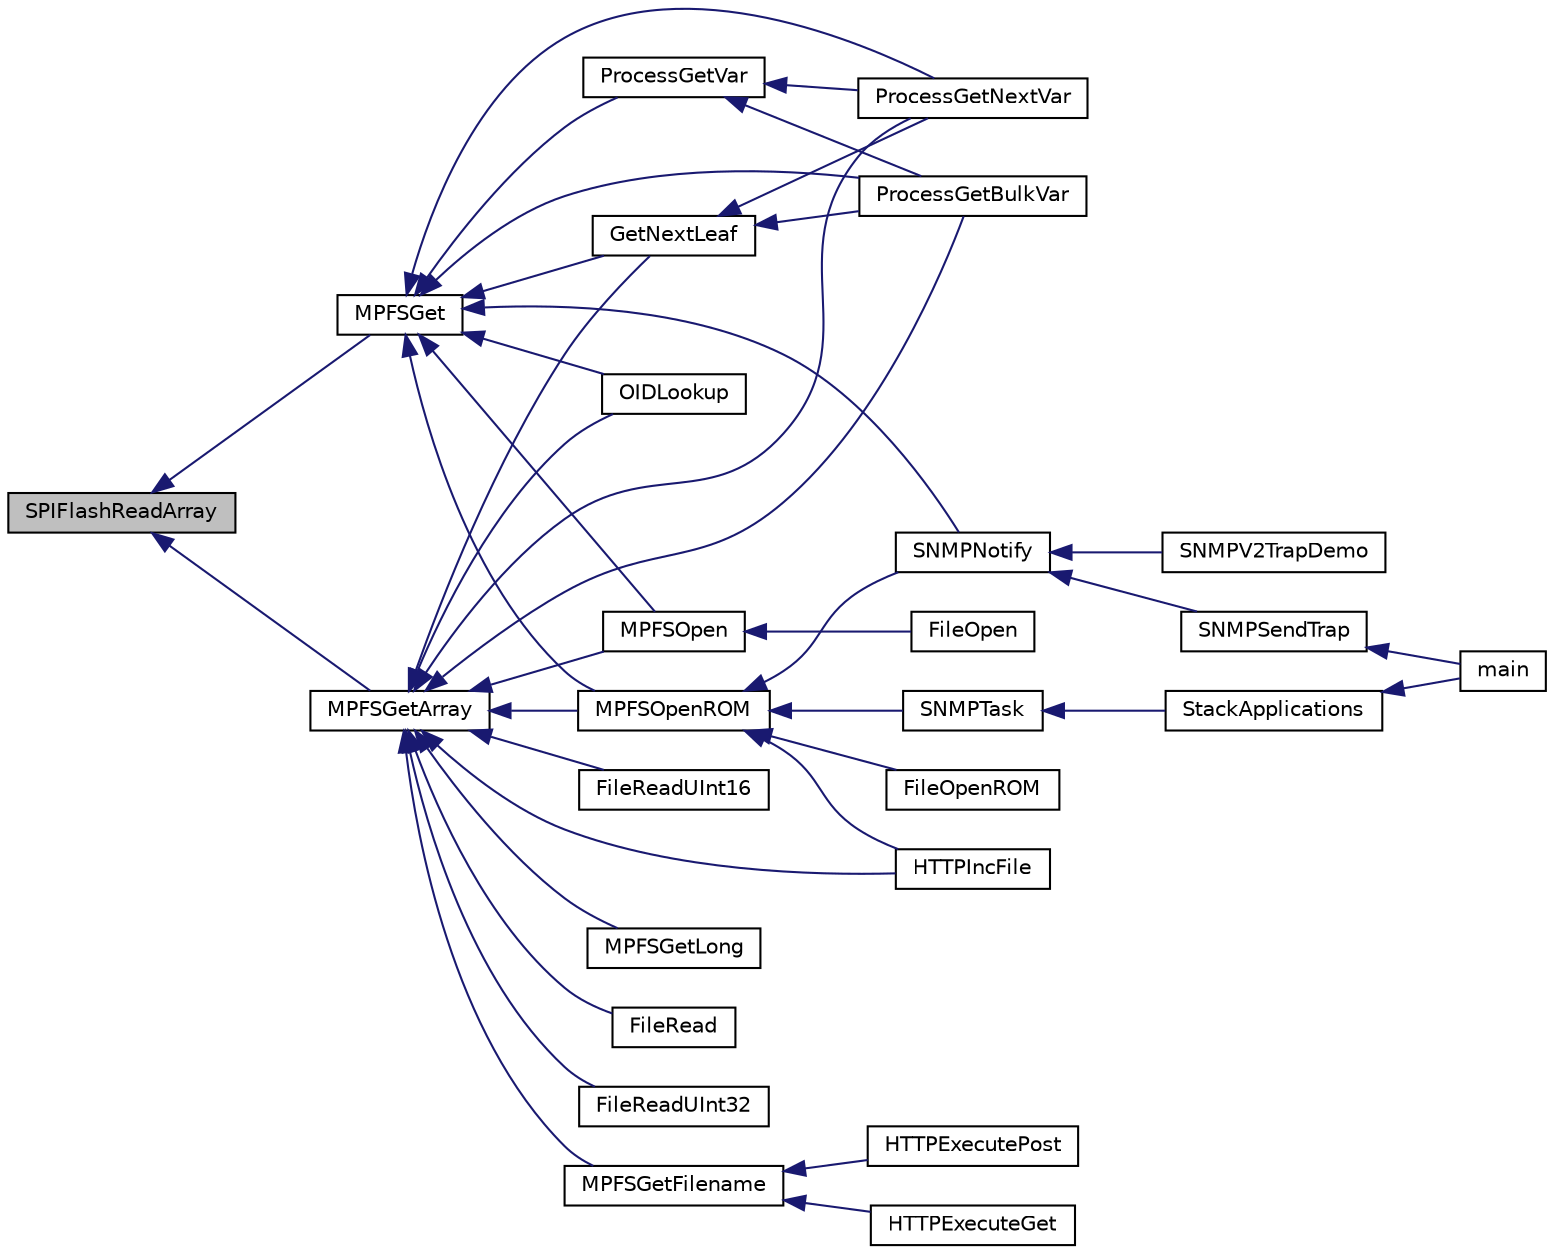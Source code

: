 digraph "SPIFlashReadArray"
{
  edge [fontname="Helvetica",fontsize="10",labelfontname="Helvetica",labelfontsize="10"];
  node [fontname="Helvetica",fontsize="10",shape=record];
  rankdir="LR";
  Node1 [label="SPIFlashReadArray",height=0.2,width=0.4,color="black", fillcolor="grey75", style="filled", fontcolor="black"];
  Node1 -> Node2 [dir="back",color="midnightblue",fontsize="10",style="solid",fontname="Helvetica"];
  Node2 [label="MPFSGet",height=0.2,width=0.4,color="black", fillcolor="white", style="filled",URL="$_m_p_f_s2_8c.html#afb383667304485d15b8533a6af5d72bb"];
  Node2 -> Node3 [dir="back",color="midnightblue",fontsize="10",style="solid",fontname="Helvetica"];
  Node3 [label="MPFSOpen",height=0.2,width=0.4,color="black", fillcolor="white", style="filled",URL="$_m_p_f_s2_8c.html#a596ccaea045af311ad0bcb4d69a82d11"];
  Node3 -> Node4 [dir="back",color="midnightblue",fontsize="10",style="solid",fontname="Helvetica"];
  Node4 [label="FileOpen",height=0.2,width=0.4,color="black", fillcolor="white", style="filled",URL="$_file_system_8c.html#aa82c8d7821c63cb52f019ffeb362c64b"];
  Node2 -> Node5 [dir="back",color="midnightblue",fontsize="10",style="solid",fontname="Helvetica"];
  Node5 [label="MPFSOpenROM",height=0.2,width=0.4,color="black", fillcolor="white", style="filled",URL="$_m_p_f_s2_8c.html#a0bd3253fb81c25ae33e53ae1fc201fd8"];
  Node5 -> Node6 [dir="back",color="midnightblue",fontsize="10",style="solid",fontname="Helvetica"];
  Node6 [label="FileOpenROM",height=0.2,width=0.4,color="black", fillcolor="white", style="filled",URL="$_file_system_8c.html#ac74a42145bf44bfe5754a02f0b50bc55"];
  Node5 -> Node7 [dir="back",color="midnightblue",fontsize="10",style="solid",fontname="Helvetica"];
  Node7 [label="HTTPIncFile",height=0.2,width=0.4,color="black", fillcolor="white", style="filled",URL="$_h_t_t_p2_8c.html#a84ac1770d087ee81a24b9793b0f9ebac"];
  Node5 -> Node8 [dir="back",color="midnightblue",fontsize="10",style="solid",fontname="Helvetica"];
  Node8 [label="SNMPTask",height=0.2,width=0.4,color="black", fillcolor="white", style="filled",URL="$_s_n_m_p_8c.html#a7066e1ee2896aa8af33dc656460074cc"];
  Node8 -> Node9 [dir="back",color="midnightblue",fontsize="10",style="solid",fontname="Helvetica"];
  Node9 [label="StackApplications",height=0.2,width=0.4,color="black", fillcolor="white", style="filled",URL="$_stack_tsk_8c.html#a7f8ff33bea9e052705b0a80d2dfcf399"];
  Node9 -> Node10 [dir="back",color="midnightblue",fontsize="10",style="solid",fontname="Helvetica"];
  Node10 [label="main",height=0.2,width=0.4,color="black", fillcolor="white", style="filled",URL="$_main_demo_8c.html#a6288eba0f8e8ad3ab1544ad731eb7667"];
  Node5 -> Node11 [dir="back",color="midnightblue",fontsize="10",style="solid",fontname="Helvetica"];
  Node11 [label="SNMPNotify",height=0.2,width=0.4,color="black", fillcolor="white", style="filled",URL="$_s_n_m_p_8c.html#a16e8b58a42a315779a1a8ed3751d852e"];
  Node11 -> Node12 [dir="back",color="midnightblue",fontsize="10",style="solid",fontname="Helvetica"];
  Node12 [label="SNMPV2TrapDemo",height=0.2,width=0.4,color="black", fillcolor="white", style="filled",URL="$_main_demo_8h.html#a7749ce2ce6712a29fad2cb9ab17a28a8"];
  Node11 -> Node13 [dir="back",color="midnightblue",fontsize="10",style="solid",fontname="Helvetica"];
  Node13 [label="SNMPSendTrap",height=0.2,width=0.4,color="black", fillcolor="white", style="filled",URL="$_custom_s_n_m_p_app_8c.html#aa00e26956b5144490e5129c412fc9f12"];
  Node13 -> Node10 [dir="back",color="midnightblue",fontsize="10",style="solid",fontname="Helvetica"];
  Node2 -> Node11 [dir="back",color="midnightblue",fontsize="10",style="solid",fontname="Helvetica"];
  Node2 -> Node14 [dir="back",color="midnightblue",fontsize="10",style="solid",fontname="Helvetica"];
  Node14 [label="ProcessGetVar",height=0.2,width=0.4,color="black", fillcolor="white", style="filled",URL="$_s_n_m_p_8c.html#acf0bec2d8ca8cc891c42d97cfe41a65b"];
  Node14 -> Node15 [dir="back",color="midnightblue",fontsize="10",style="solid",fontname="Helvetica"];
  Node15 [label="ProcessGetNextVar",height=0.2,width=0.4,color="black", fillcolor="white", style="filled",URL="$_s_n_m_p_8c.html#a5038b9575e8c8fcf600887de6ec1a752"];
  Node14 -> Node16 [dir="back",color="midnightblue",fontsize="10",style="solid",fontname="Helvetica"];
  Node16 [label="ProcessGetBulkVar",height=0.2,width=0.4,color="black", fillcolor="white", style="filled",URL="$_s_n_m_p_8c.html#ab94606b17c8c5a57807244e15e7039f7"];
  Node2 -> Node15 [dir="back",color="midnightblue",fontsize="10",style="solid",fontname="Helvetica"];
  Node2 -> Node16 [dir="back",color="midnightblue",fontsize="10",style="solid",fontname="Helvetica"];
  Node2 -> Node17 [dir="back",color="midnightblue",fontsize="10",style="solid",fontname="Helvetica"];
  Node17 [label="OIDLookup",height=0.2,width=0.4,color="black", fillcolor="white", style="filled",URL="$_s_n_m_p_8c.html#a52ab93003dde8f3ea310988a944df188"];
  Node2 -> Node18 [dir="back",color="midnightblue",fontsize="10",style="solid",fontname="Helvetica"];
  Node18 [label="GetNextLeaf",height=0.2,width=0.4,color="black", fillcolor="white", style="filled",URL="$_s_n_m_p_8c.html#acbbaeda503a3af37adb704c44e238ee2"];
  Node18 -> Node15 [dir="back",color="midnightblue",fontsize="10",style="solid",fontname="Helvetica"];
  Node18 -> Node16 [dir="back",color="midnightblue",fontsize="10",style="solid",fontname="Helvetica"];
  Node1 -> Node19 [dir="back",color="midnightblue",fontsize="10",style="solid",fontname="Helvetica"];
  Node19 [label="MPFSGetArray",height=0.2,width=0.4,color="black", fillcolor="white", style="filled",URL="$_m_p_f_s2_8c.html#a1240a043816cea186c933f00cc10f83f"];
  Node19 -> Node20 [dir="back",color="midnightblue",fontsize="10",style="solid",fontname="Helvetica"];
  Node20 [label="FileRead",height=0.2,width=0.4,color="black", fillcolor="white", style="filled",URL="$_file_system_8c.html#a6792e5fd19633f0b096936a3e5db5ac1"];
  Node19 -> Node21 [dir="back",color="midnightblue",fontsize="10",style="solid",fontname="Helvetica"];
  Node21 [label="FileReadUInt32",height=0.2,width=0.4,color="black", fillcolor="white", style="filled",URL="$_file_system_8c.html#ad54161038e9e79e3be160afcf1c98ab7"];
  Node19 -> Node22 [dir="back",color="midnightblue",fontsize="10",style="solid",fontname="Helvetica"];
  Node22 [label="FileReadUInt16",height=0.2,width=0.4,color="black", fillcolor="white", style="filled",URL="$_file_system_8c.html#a960ec12e544c68a7a787e0e20270ccb3"];
  Node19 -> Node7 [dir="back",color="midnightblue",fontsize="10",style="solid",fontname="Helvetica"];
  Node19 -> Node3 [dir="back",color="midnightblue",fontsize="10",style="solid",fontname="Helvetica"];
  Node19 -> Node5 [dir="back",color="midnightblue",fontsize="10",style="solid",fontname="Helvetica"];
  Node19 -> Node23 [dir="back",color="midnightblue",fontsize="10",style="solid",fontname="Helvetica"];
  Node23 [label="MPFSGetLong",height=0.2,width=0.4,color="black", fillcolor="white", style="filled",URL="$_m_p_f_s2_8c.html#a97f4fd6f6b2e141955bcd4fc5027919f"];
  Node19 -> Node24 [dir="back",color="midnightblue",fontsize="10",style="solid",fontname="Helvetica"];
  Node24 [label="MPFSGetFilename",height=0.2,width=0.4,color="black", fillcolor="white", style="filled",URL="$_m_p_f_s2_8c.html#a6795851cbf9d196337859bef2ee79734"];
  Node24 -> Node25 [dir="back",color="midnightblue",fontsize="10",style="solid",fontname="Helvetica"];
  Node25 [label="HTTPExecuteGet",height=0.2,width=0.4,color="black", fillcolor="white", style="filled",URL="$_custom_h_t_t_p_app_8c.html#a686ae35a16ecb63daffafcd015ddb070"];
  Node24 -> Node26 [dir="back",color="midnightblue",fontsize="10",style="solid",fontname="Helvetica"];
  Node26 [label="HTTPExecutePost",height=0.2,width=0.4,color="black", fillcolor="white", style="filled",URL="$_custom_h_t_t_p_app_8c.html#a821765eef4f0b64f901828f4d667fb17"];
  Node19 -> Node15 [dir="back",color="midnightblue",fontsize="10",style="solid",fontname="Helvetica"];
  Node19 -> Node16 [dir="back",color="midnightblue",fontsize="10",style="solid",fontname="Helvetica"];
  Node19 -> Node17 [dir="back",color="midnightblue",fontsize="10",style="solid",fontname="Helvetica"];
  Node19 -> Node18 [dir="back",color="midnightblue",fontsize="10",style="solid",fontname="Helvetica"];
}
